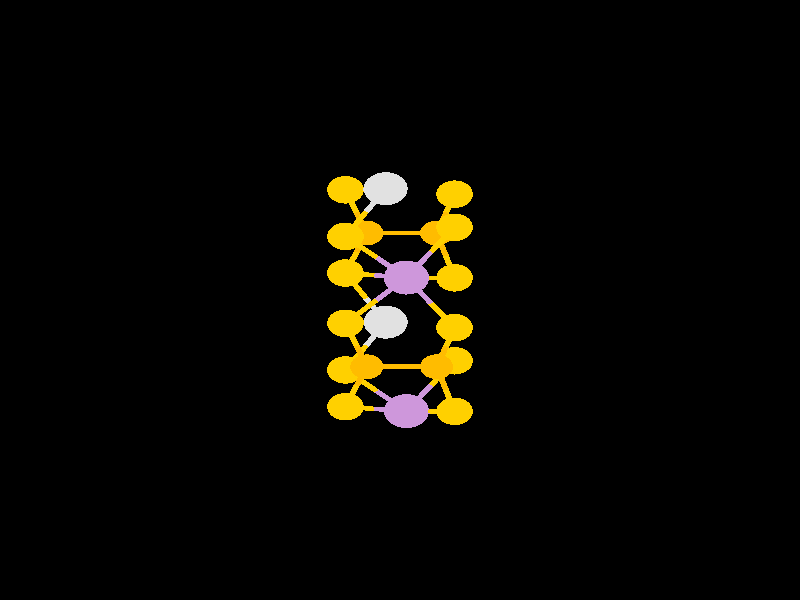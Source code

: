 #include "colors.inc"
#include "finish.inc"

global_settings {assumed_gamma 1 max_trace_level 6}
background {color White transmit 1.0}
camera {orthographic
  right -26.25*x up 26.25*y
  direction 1.00*z
  location <0,0,50.00> look_at <0,0,0>}


light_source {<  2.00,   3.00,  40.00> color White
  area_light <0.70, 0, 0>, <0, 0.70, 0>, 3, 3
  adaptive 1 jitter}
// no fog
#declare simple = finish {phong 0.7}
#declare pale = finish {ambient 0.5 diffuse 0.85 roughness 0.001 specular 0.200 }
#declare intermediate = finish {ambient 0.3 diffuse 0.6 specular 0.1 roughness 0.04}
#declare vmd = finish {ambient 0.0 diffuse 0.65 phong 0.1 phong_size 40.0 specular 0.5 }
#declare jmol = finish {ambient 0.2 diffuse 0.6 specular 1 roughness 0.001 metallic}
#declare ase2 = finish {ambient 0.05 brilliance 3 diffuse 0.6 metallic specular 0.7 roughness 0.04 reflection 0.15}
#declare ase3 = finish {ambient 0.15 brilliance 2 diffuse 0.6 metallic specular 1.0 roughness 0.001 reflection 0.0}
#declare glass = finish {ambient 0.05 diffuse 0.3 specular 1.0 roughness 0.001}
#declare glass2 = finish {ambient 0.01 diffuse 0.3 specular 1.0 reflection 0.25 roughness 0.001}
#declare Rcell = 0.000;
#declare Rbond = 0.100;

#macro atom(LOC, R, COL, TRANS, FIN)
  sphere{LOC, R texture{pigment{color COL transmit TRANS} finish{FIN}}}
#end
#macro constrain(LOC, R, COL, TRANS FIN)
union{torus{R, Rcell rotate 45*z texture{pigment{color COL transmit TRANS} finish{FIN}}}
     torus{R, Rcell rotate -45*z texture{pigment{color COL transmit TRANS} finish{FIN}}}
     translate LOC}
#end

cylinder {< 12.50, -12.50, -25.00>, < 12.50, -12.50,   0.00>, Rcell pigment {Black}}
cylinder {< 12.50,  12.50, -25.00>, < 12.50,  12.50,   0.00>, Rcell pigment {Black}}
cylinder {<-12.50,  12.50, -25.00>, <-12.50,  12.50,   0.00>, Rcell pigment {Black}}
cylinder {<-12.50, -12.50, -25.00>, <-12.50, -12.50,   0.00>, Rcell pigment {Black}}
cylinder {< 12.50, -12.50, -25.00>, < 12.50,  12.50, -25.00>, Rcell pigment {Black}}
cylinder {< 12.50, -12.50,   0.00>, < 12.50,  12.50,   0.00>, Rcell pigment {Black}}
cylinder {<-12.50, -12.50,   0.00>, <-12.50,  12.50,   0.00>, Rcell pigment {Black}}
cylinder {<-12.50, -12.50, -25.00>, <-12.50,  12.50, -25.00>, Rcell pigment {Black}}
cylinder {< 12.50, -12.50, -25.00>, <-12.50, -12.50, -25.00>, Rcell pigment {Black}}
cylinder {< 12.50, -12.50,   0.00>, <-12.50, -12.50,   0.00>, Rcell pigment {Black}}
cylinder {< 12.50,  12.50,   0.00>, <-12.50,  12.50,   0.00>, Rcell pigment {Black}}
cylinder {< 12.50,  12.50, -25.00>, <-12.50,  12.50, -25.00>, Rcell pigment {Black}}
atom(<  1.79,  -4.87, -16.70>, 0.60, rgb <1.00, 0.63, 0.00>, 0.0, ase3) // #0
atom(<  0.21,  -4.86, -12.50>, 0.74, rgb <0.62, 0.31, 0.71>, 0.0, ase3) // #1
atom(<  1.79,  -1.21, -17.15>, 0.60, rgb <1.00, 0.63, 0.00>, 0.0, ase3) // #2
atom(< -1.79,  -1.02, -14.94>, 0.60, rgb <1.00, 0.63, 0.00>, 0.0, ase3) // #3
atom(< -1.79,  -4.67, -14.69>, 0.60, rgb <1.00, 0.63, 0.00>, 0.0, ase3) // #4
atom(< -1.09,  -2.92, -15.87>, 0.54, rgb <1.00, 0.50, 0.00>, 0.0, ase3) // #5
atom(<  1.20,  -2.92, -15.87>, 0.54, rgb <1.00, 0.50, 0.00>, 0.0, ase3) // #6
atom(<  0.21,   0.98, -15.87>, 0.74, rgb <0.62, 0.31, 0.71>, 0.0, ase3) // #7
atom(<  1.79,  -4.87,  -9.96>, 0.60, rgb <1.00, 0.63, 0.00>, 0.0, ase3) // #8
atom(<  1.79,  -1.21, -10.40>, 0.60, rgb <1.00, 0.63, 0.00>, 0.0, ase3) // #9
atom(<  1.79,  -2.66, -13.76>, 0.60, rgb <1.00, 0.63, 0.00>, 0.0, ase3) // #10
atom(<  1.79,   0.97, -13.33>, 0.60, rgb <1.00, 0.63, 0.00>, 0.0, ase3) // #11
atom(< -1.79,  -1.02,  -8.19>, 0.60, rgb <1.00, 0.63, 0.00>, 0.0, ase3) // #12
atom(< -1.79,  -4.67,  -7.94>, 0.60, rgb <1.00, 0.63, 0.00>, 0.0, ase3) // #13
atom(< -1.79,  -3.06, -11.23>, 0.60, rgb <1.00, 0.63, 0.00>, 0.0, ase3) // #14
atom(< -1.09,  -2.92,  -9.12>, 0.54, rgb <1.00, 0.50, 0.00>, 0.0, ase3) // #15
atom(<  1.20,  -2.92,  -9.12>, 0.54, rgb <1.00, 0.50, 0.00>, 0.0, ase3) // #16
atom(< -0.47,  -0.97, -12.49>, 0.72, rgb <0.75, 0.75, 0.75>, 0.0, ase3) // #17
atom(<  0.21,   0.98,  -9.12>, 0.74, rgb <0.62, 0.31, 0.71>, 0.0, ase3) // #18
atom(<  1.79,   4.63, -13.77>, 0.60, rgb <1.00, 0.63, 0.00>, 0.0, ase3) // #19
atom(<  1.79,   3.18, -17.13>, 0.60, rgb <1.00, 0.63, 0.00>, 0.0, ase3) // #20
atom(< -1.79,   4.82, -11.57>, 0.60, rgb <1.00, 0.63, 0.00>, 0.0, ase3) // #21
atom(< -1.79,   1.18, -11.32>, 0.60, rgb <1.00, 0.63, 0.00>, 0.0, ase3) // #22
atom(< -1.79,   2.78, -14.60>, 0.60, rgb <1.00, 0.63, 0.00>, 0.0, ase3) // #23
atom(< -1.09,   2.93, -12.49>, 0.54, rgb <1.00, 0.50, 0.00>, 0.0, ase3) // #24
atom(<  1.20,   2.93, -12.50>, 0.54, rgb <1.00, 0.50, 0.00>, 0.0, ase3) // #25
atom(< -0.47,   4.87, -15.87>, 0.72, rgb <0.75, 0.75, 0.75>, 0.0, ase3) // #26
atom(<  1.79,   3.18, -10.38>, 0.60, rgb <1.00, 0.63, 0.00>, 0.0, ase3) // #27
atom(< -1.79,   2.78,  -7.85>, 0.60, rgb <1.00, 0.63, 0.00>, 0.0, ase3) // #28
atom(< -0.47,   4.87,  -9.12>, 0.72, rgb <0.75, 0.75, 0.75>, 0.0, ase3) // #29
cylinder {<  1.79,  -4.87, -16.70>, <  1.50,  -3.90, -16.29>, Rbond texture{pigment {color rgb <1.00, 0.63, 0.00> transmit 0.0} finish{ase3}}}
cylinder {<  1.20,  -2.92, -15.87>, <  1.50,  -3.90, -16.29>, Rbond texture{pigment {color rgb <1.00, 0.50, 0.00> transmit 0.0} finish{ase3}}}
cylinder {<  0.21,  -4.86, -12.50>, < -0.79,  -3.96, -11.86>, Rbond texture{pigment {color rgb <0.62, 0.31, 0.71> transmit 0.0} finish{ase3}}}
cylinder {< -1.79,  -3.06, -11.23>, < -0.79,  -3.96, -11.86>, Rbond texture{pigment {color rgb <1.00, 0.63, 0.00> transmit 0.0} finish{ase3}}}
cylinder {<  0.21,  -4.86, -12.50>, < -0.79,  -4.77, -13.59>, Rbond texture{pigment {color rgb <0.62, 0.31, 0.71> transmit 0.0} finish{ase3}}}
cylinder {< -1.79,  -4.67, -14.69>, < -0.79,  -4.77, -13.59>, Rbond texture{pigment {color rgb <1.00, 0.63, 0.00> transmit 0.0} finish{ase3}}}
cylinder {<  0.21,  -4.86, -12.50>, <  1.00,  -4.87, -11.23>, Rbond texture{pigment {color rgb <0.62, 0.31, 0.71> transmit 0.0} finish{ase3}}}
cylinder {<  1.79,  -4.87,  -9.96>, <  1.00,  -4.87, -11.23>, Rbond texture{pigment {color rgb <1.00, 0.63, 0.00> transmit 0.0} finish{ase3}}}
cylinder {<  0.21,  -4.86, -12.50>, <  1.00,  -3.76, -13.13>, Rbond texture{pigment {color rgb <0.62, 0.31, 0.71> transmit 0.0} finish{ase3}}}
cylinder {<  1.79,  -2.66, -13.76>, <  1.00,  -3.76, -13.13>, Rbond texture{pigment {color rgb <1.00, 0.63, 0.00> transmit 0.0} finish{ase3}}}
cylinder {<  1.79,  -1.21, -17.15>, <  1.50,  -2.07, -16.51>, Rbond texture{pigment {color rgb <1.00, 0.63, 0.00> transmit 0.0} finish{ase3}}}
cylinder {<  1.20,  -2.92, -15.87>, <  1.50,  -2.07, -16.51>, Rbond texture{pigment {color rgb <1.00, 0.50, 0.00> transmit 0.0} finish{ase3}}}
cylinder {<  1.79,  -1.21, -17.15>, <  1.00,  -0.12, -16.51>, Rbond texture{pigment {color rgb <1.00, 0.63, 0.00> transmit 0.0} finish{ase3}}}
cylinder {<  0.21,   0.98, -15.87>, <  1.00,  -0.12, -16.51>, Rbond texture{pigment {color rgb <0.62, 0.31, 0.71> transmit 0.0} finish{ase3}}}
cylinder {< -1.79,  -1.02, -14.94>, < -1.44,  -1.97, -15.40>, Rbond texture{pigment {color rgb <1.00, 0.63, 0.00> transmit 0.0} finish{ase3}}}
cylinder {< -1.09,  -2.92, -15.87>, < -1.44,  -1.97, -15.40>, Rbond texture{pigment {color rgb <1.00, 0.50, 0.00> transmit 0.0} finish{ase3}}}
cylinder {< -1.79,  -1.02, -14.94>, < -1.13,  -0.99, -13.72>, Rbond texture{pigment {color rgb <1.00, 0.63, 0.00> transmit 0.0} finish{ase3}}}
cylinder {< -0.47,  -0.97, -12.49>, < -1.13,  -0.99, -13.72>, Rbond texture{pigment {color rgb <0.75, 0.75, 0.75> transmit 0.0} finish{ase3}}}
cylinder {< -1.79,  -1.02, -14.94>, < -0.79,  -0.02, -15.40>, Rbond texture{pigment {color rgb <1.00, 0.63, 0.00> transmit 0.0} finish{ase3}}}
cylinder {<  0.21,   0.98, -15.87>, < -0.79,  -0.02, -15.40>, Rbond texture{pigment {color rgb <0.62, 0.31, 0.71> transmit 0.0} finish{ase3}}}
cylinder {< -1.79,  -4.67, -14.69>, < -1.44,  -3.79, -15.28>, Rbond texture{pigment {color rgb <1.00, 0.63, 0.00> transmit 0.0} finish{ase3}}}
cylinder {< -1.09,  -2.92, -15.87>, < -1.44,  -3.79, -15.28>, Rbond texture{pigment {color rgb <1.00, 0.50, 0.00> transmit 0.0} finish{ase3}}}
cylinder {< -1.09,  -2.92, -15.87>, <  0.05,  -2.92, -15.87>, Rbond texture{pigment {color rgb <1.00, 0.50, 0.00> transmit 0.0} finish{ase3}}}
cylinder {<  1.20,  -2.92, -15.87>, <  0.05,  -2.92, -15.87>, Rbond texture{pigment {color rgb <1.00, 0.50, 0.00> transmit 0.0} finish{ase3}}}
cylinder {<  1.20,  -2.92, -15.87>, <  1.50,  -2.79, -14.81>, Rbond texture{pigment {color rgb <1.00, 0.50, 0.00> transmit 0.0} finish{ase3}}}
cylinder {<  1.79,  -2.66, -13.76>, <  1.50,  -2.79, -14.81>, Rbond texture{pigment {color rgb <1.00, 0.63, 0.00> transmit 0.0} finish{ase3}}}
cylinder {<  0.21,   0.98, -15.87>, <  1.00,   0.97, -14.60>, Rbond texture{pigment {color rgb <0.62, 0.31, 0.71> transmit 0.0} finish{ase3}}}
cylinder {<  1.79,   0.97, -13.33>, <  1.00,   0.97, -14.60>, Rbond texture{pigment {color rgb <1.00, 0.63, 0.00> transmit 0.0} finish{ase3}}}
cylinder {<  0.21,   0.98, -15.87>, <  1.00,   2.08, -16.50>, Rbond texture{pigment {color rgb <0.62, 0.31, 0.71> transmit 0.0} finish{ase3}}}
cylinder {<  1.79,   3.18, -17.13>, <  1.00,   2.08, -16.50>, Rbond texture{pigment {color rgb <1.00, 0.63, 0.00> transmit 0.0} finish{ase3}}}
cylinder {<  0.21,   0.98, -15.87>, < -0.79,   1.88, -15.23>, Rbond texture{pigment {color rgb <0.62, 0.31, 0.71> transmit 0.0} finish{ase3}}}
cylinder {< -1.79,   2.78, -14.60>, < -0.79,   1.88, -15.23>, Rbond texture{pigment {color rgb <1.00, 0.63, 0.00> transmit 0.0} finish{ase3}}}
cylinder {<  1.79,  -4.87,  -9.96>, <  1.50,  -3.90,  -9.54>, Rbond texture{pigment {color rgb <1.00, 0.63, 0.00> transmit 0.0} finish{ase3}}}
cylinder {<  1.20,  -2.92,  -9.12>, <  1.50,  -3.90,  -9.54>, Rbond texture{pigment {color rgb <1.00, 0.50, 0.00> transmit 0.0} finish{ase3}}}
cylinder {<  1.79,  -1.21, -10.40>, <  1.50,  -2.07,  -9.76>, Rbond texture{pigment {color rgb <1.00, 0.63, 0.00> transmit 0.0} finish{ase3}}}
cylinder {<  1.20,  -2.92,  -9.12>, <  1.50,  -2.07,  -9.76>, Rbond texture{pigment {color rgb <1.00, 0.50, 0.00> transmit 0.0} finish{ase3}}}
cylinder {<  1.79,  -1.21, -10.40>, <  1.00,  -0.12,  -9.76>, Rbond texture{pigment {color rgb <1.00, 0.63, 0.00> transmit 0.0} finish{ase3}}}
cylinder {<  0.21,   0.98,  -9.12>, <  1.00,  -0.12,  -9.76>, Rbond texture{pigment {color rgb <0.62, 0.31, 0.71> transmit 0.0} finish{ase3}}}
cylinder {<  1.79,   0.97, -13.33>, <  1.50,   1.95, -12.91>, Rbond texture{pigment {color rgb <1.00, 0.63, 0.00> transmit 0.0} finish{ase3}}}
cylinder {<  1.20,   2.93, -12.50>, <  1.50,   1.95, -12.91>, Rbond texture{pigment {color rgb <1.00, 0.50, 0.00> transmit 0.0} finish{ase3}}}
cylinder {< -1.79,  -1.02,  -8.19>, < -1.44,  -1.97,  -8.66>, Rbond texture{pigment {color rgb <1.00, 0.63, 0.00> transmit 0.0} finish{ase3}}}
cylinder {< -1.09,  -2.92,  -9.12>, < -1.44,  -1.97,  -8.66>, Rbond texture{pigment {color rgb <1.00, 0.50, 0.00> transmit 0.0} finish{ase3}}}
cylinder {< -1.79,  -1.02,  -8.19>, < -0.79,  -0.02,  -8.66>, Rbond texture{pigment {color rgb <1.00, 0.63, 0.00> transmit 0.0} finish{ase3}}}
cylinder {<  0.21,   0.98,  -9.12>, < -0.79,  -0.02,  -8.66>, Rbond texture{pigment {color rgb <0.62, 0.31, 0.71> transmit 0.0} finish{ase3}}}
cylinder {< -1.79,  -4.67,  -7.94>, < -1.44,  -3.79,  -8.53>, Rbond texture{pigment {color rgb <1.00, 0.63, 0.00> transmit 0.0} finish{ase3}}}
cylinder {< -1.09,  -2.92,  -9.12>, < -1.44,  -3.79,  -8.53>, Rbond texture{pigment {color rgb <1.00, 0.50, 0.00> transmit 0.0} finish{ase3}}}
cylinder {< -1.79,  -3.06, -11.23>, < -1.44,  -2.99, -10.17>, Rbond texture{pigment {color rgb <1.00, 0.63, 0.00> transmit 0.0} finish{ase3}}}
cylinder {< -1.09,  -2.92,  -9.12>, < -1.44,  -2.99, -10.17>, Rbond texture{pigment {color rgb <1.00, 0.50, 0.00> transmit 0.0} finish{ase3}}}
cylinder {< -1.79,  -3.06, -11.23>, < -1.13,  -2.02, -11.86>, Rbond texture{pigment {color rgb <1.00, 0.63, 0.00> transmit 0.0} finish{ase3}}}
cylinder {< -0.47,  -0.97, -12.49>, < -1.13,  -2.02, -11.86>, Rbond texture{pigment {color rgb <0.75, 0.75, 0.75> transmit 0.0} finish{ase3}}}
cylinder {< -1.09,  -2.92,  -9.12>, <  0.05,  -2.92,  -9.12>, Rbond texture{pigment {color rgb <1.00, 0.50, 0.00> transmit 0.0} finish{ase3}}}
cylinder {<  1.20,  -2.92,  -9.12>, <  0.05,  -2.92,  -9.12>, Rbond texture{pigment {color rgb <1.00, 0.50, 0.00> transmit 0.0} finish{ase3}}}
cylinder {< -0.47,  -0.97, -12.49>, < -1.13,   0.10, -11.91>, Rbond texture{pigment {color rgb <0.75, 0.75, 0.75> transmit 0.0} finish{ase3}}}
cylinder {< -1.79,   1.18, -11.32>, < -1.13,   0.10, -11.91>, Rbond texture{pigment {color rgb <1.00, 0.63, 0.00> transmit 0.0} finish{ase3}}}
cylinder {<  0.21,   0.98,  -9.12>, < -0.79,   1.88,  -8.49>, Rbond texture{pigment {color rgb <0.62, 0.31, 0.71> transmit 0.0} finish{ase3}}}
cylinder {< -1.79,   2.78,  -7.85>, < -0.79,   1.88,  -8.49>, Rbond texture{pigment {color rgb <1.00, 0.63, 0.00> transmit 0.0} finish{ase3}}}
cylinder {<  0.21,   0.98,  -9.12>, < -0.79,   1.08, -10.22>, Rbond texture{pigment {color rgb <0.62, 0.31, 0.71> transmit 0.0} finish{ase3}}}
cylinder {< -1.79,   1.18, -11.32>, < -0.79,   1.08, -10.22>, Rbond texture{pigment {color rgb <1.00, 0.63, 0.00> transmit 0.0} finish{ase3}}}
cylinder {<  0.21,   0.98,  -9.12>, <  1.00,   2.08,  -9.75>, Rbond texture{pigment {color rgb <0.62, 0.31, 0.71> transmit 0.0} finish{ase3}}}
cylinder {<  1.79,   3.18, -10.38>, <  1.00,   2.08,  -9.75>, Rbond texture{pigment {color rgb <1.00, 0.63, 0.00> transmit 0.0} finish{ase3}}}
cylinder {<  1.79,   4.63, -13.77>, <  1.50,   3.78, -13.13>, Rbond texture{pigment {color rgb <1.00, 0.63, 0.00> transmit 0.0} finish{ase3}}}
cylinder {<  1.20,   2.93, -12.50>, <  1.50,   3.78, -13.13>, Rbond texture{pigment {color rgb <1.00, 0.50, 0.00> transmit 0.0} finish{ase3}}}
cylinder {< -1.79,   4.82, -11.57>, < -1.44,   3.87, -12.03>, Rbond texture{pigment {color rgb <1.00, 0.63, 0.00> transmit 0.0} finish{ase3}}}
cylinder {< -1.09,   2.93, -12.49>, < -1.44,   3.87, -12.03>, Rbond texture{pigment {color rgb <1.00, 0.50, 0.00> transmit 0.0} finish{ase3}}}
cylinder {< -1.79,   4.82, -11.57>, < -1.13,   4.85, -10.34>, Rbond texture{pigment {color rgb <1.00, 0.63, 0.00> transmit 0.0} finish{ase3}}}
cylinder {< -0.47,   4.87,  -9.12>, < -1.13,   4.85, -10.34>, Rbond texture{pigment {color rgb <0.75, 0.75, 0.75> transmit 0.0} finish{ase3}}}
cylinder {< -1.79,   1.18, -11.32>, < -1.44,   2.05, -11.91>, Rbond texture{pigment {color rgb <1.00, 0.63, 0.00> transmit 0.0} finish{ase3}}}
cylinder {< -1.09,   2.93, -12.49>, < -1.44,   2.05, -11.91>, Rbond texture{pigment {color rgb <1.00, 0.50, 0.00> transmit 0.0} finish{ase3}}}
cylinder {< -1.79,   2.78, -14.60>, < -1.44,   2.85, -13.55>, Rbond texture{pigment {color rgb <1.00, 0.63, 0.00> transmit 0.0} finish{ase3}}}
cylinder {< -1.09,   2.93, -12.49>, < -1.44,   2.85, -13.55>, Rbond texture{pigment {color rgb <1.00, 0.50, 0.00> transmit 0.0} finish{ase3}}}
cylinder {< -1.79,   2.78, -14.60>, < -1.13,   3.83, -15.23>, Rbond texture{pigment {color rgb <1.00, 0.63, 0.00> transmit 0.0} finish{ase3}}}
cylinder {< -0.47,   4.87, -15.87>, < -1.13,   3.83, -15.23>, Rbond texture{pigment {color rgb <0.75, 0.75, 0.75> transmit 0.0} finish{ase3}}}
cylinder {< -1.09,   2.93, -12.49>, <  0.05,   2.93, -12.50>, Rbond texture{pigment {color rgb <1.00, 0.50, 0.00> transmit 0.0} finish{ase3}}}
cylinder {<  1.20,   2.93, -12.50>, <  0.05,   2.93, -12.50>, Rbond texture{pigment {color rgb <1.00, 0.50, 0.00> transmit 0.0} finish{ase3}}}
cylinder {<  1.20,   2.93, -12.50>, <  1.50,   3.05, -11.44>, Rbond texture{pigment {color rgb <1.00, 0.50, 0.00> transmit 0.0} finish{ase3}}}
cylinder {<  1.79,   3.18, -10.38>, <  1.50,   3.05, -11.44>, Rbond texture{pigment {color rgb <1.00, 0.63, 0.00> transmit 0.0} finish{ase3}}}
cylinder {< -1.79,   2.78,  -7.85>, < -1.13,   3.83,  -8.49>, Rbond texture{pigment {color rgb <1.00, 0.63, 0.00> transmit 0.0} finish{ase3}}}
cylinder {< -0.47,   4.87,  -9.12>, < -1.13,   3.83,  -8.49>, Rbond texture{pigment {color rgb <0.75, 0.75, 0.75> transmit 0.0} finish{ase3}}}
// no constraints
